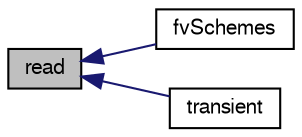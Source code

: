 digraph "read"
{
  bgcolor="transparent";
  edge [fontname="FreeSans",fontsize="10",labelfontname="FreeSans",labelfontsize="10"];
  node [fontname="FreeSans",fontsize="10",shape=record];
  rankdir="LR";
  Node5392 [label="read",height=0.2,width=0.4,color="black", fillcolor="grey75", style="filled", fontcolor="black"];
  Node5392 -> Node5393 [dir="back",color="midnightblue",fontsize="10",style="solid",fontname="FreeSans"];
  Node5393 [label="fvSchemes",height=0.2,width=0.4,color="black",URL="$a22526.html#ac2b2b1dada02424dea33da1c7fc8eac0",tooltip="Construct for objectRegistry. "];
  Node5392 -> Node5394 [dir="back",color="midnightblue",fontsize="10",style="solid",fontname="FreeSans"];
  Node5394 [label="transient",height=0.2,width=0.4,color="black",URL="$a22526.html#a7e5220a212d2bf288509596ef1ed07db",tooltip="Return true if the default ddtScheme is not steadyState. "];
}
